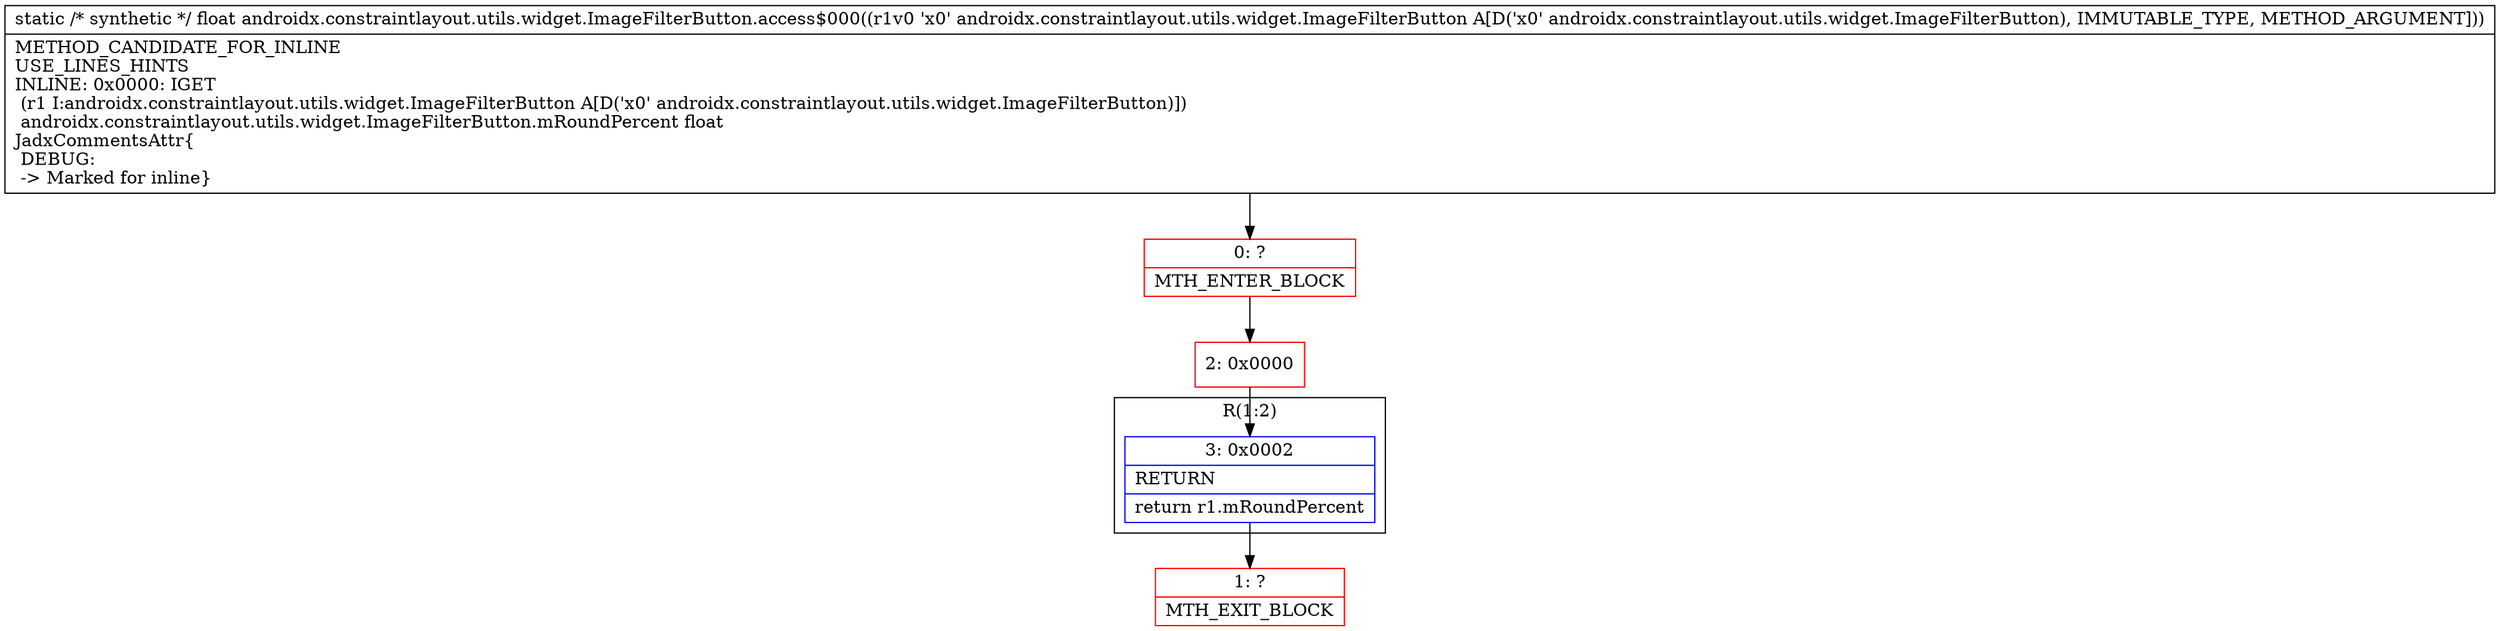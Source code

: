 digraph "CFG forandroidx.constraintlayout.utils.widget.ImageFilterButton.access$000(Landroidx\/constraintlayout\/utils\/widget\/ImageFilterButton;)F" {
subgraph cluster_Region_158980160 {
label = "R(1:2)";
node [shape=record,color=blue];
Node_3 [shape=record,label="{3\:\ 0x0002|RETURN\l|return r1.mRoundPercent\l}"];
}
Node_0 [shape=record,color=red,label="{0\:\ ?|MTH_ENTER_BLOCK\l}"];
Node_2 [shape=record,color=red,label="{2\:\ 0x0000}"];
Node_1 [shape=record,color=red,label="{1\:\ ?|MTH_EXIT_BLOCK\l}"];
MethodNode[shape=record,label="{static \/* synthetic *\/ float androidx.constraintlayout.utils.widget.ImageFilterButton.access$000((r1v0 'x0' androidx.constraintlayout.utils.widget.ImageFilterButton A[D('x0' androidx.constraintlayout.utils.widget.ImageFilterButton), IMMUTABLE_TYPE, METHOD_ARGUMENT]))  | METHOD_CANDIDATE_FOR_INLINE\lUSE_LINES_HINTS\lINLINE: 0x0000: IGET  \l  (r1 I:androidx.constraintlayout.utils.widget.ImageFilterButton A[D('x0' androidx.constraintlayout.utils.widget.ImageFilterButton)])\l androidx.constraintlayout.utils.widget.ImageFilterButton.mRoundPercent float\lJadxCommentsAttr\{\l DEBUG: \l \-\> Marked for inline\}\l}"];
MethodNode -> Node_0;Node_3 -> Node_1;
Node_0 -> Node_2;
Node_2 -> Node_3;
}

